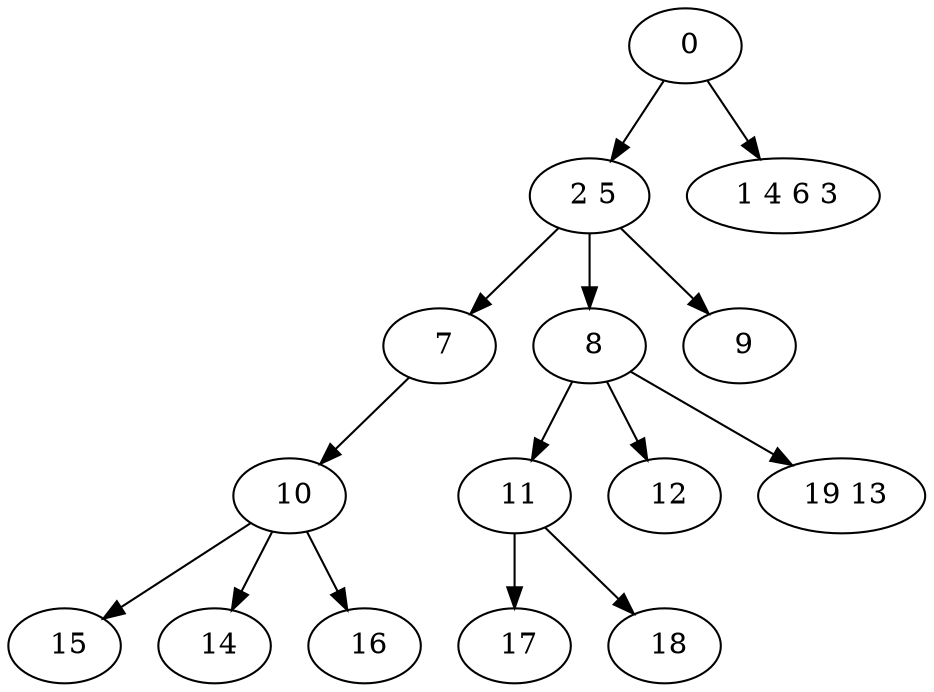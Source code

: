 digraph mytree {
" 0" -> " 2 5";
" 0" -> " 1 4 6 3";
" 2 5" -> " 7";
" 2 5" -> " 8";
" 2 5" -> " 9";
" 1 4 6 3";
" 15";
" 7" -> " 10";
" 8" -> " 11";
" 8" -> " 12";
" 8" -> " 19 13";
" 9";
" 10" -> " 15";
" 10" -> " 14";
" 10" -> " 16";
" 11" -> " 17";
" 11" -> " 18";
" 12";
" 19 13";
" 14";
" 16";
" 17";
" 18";
}
